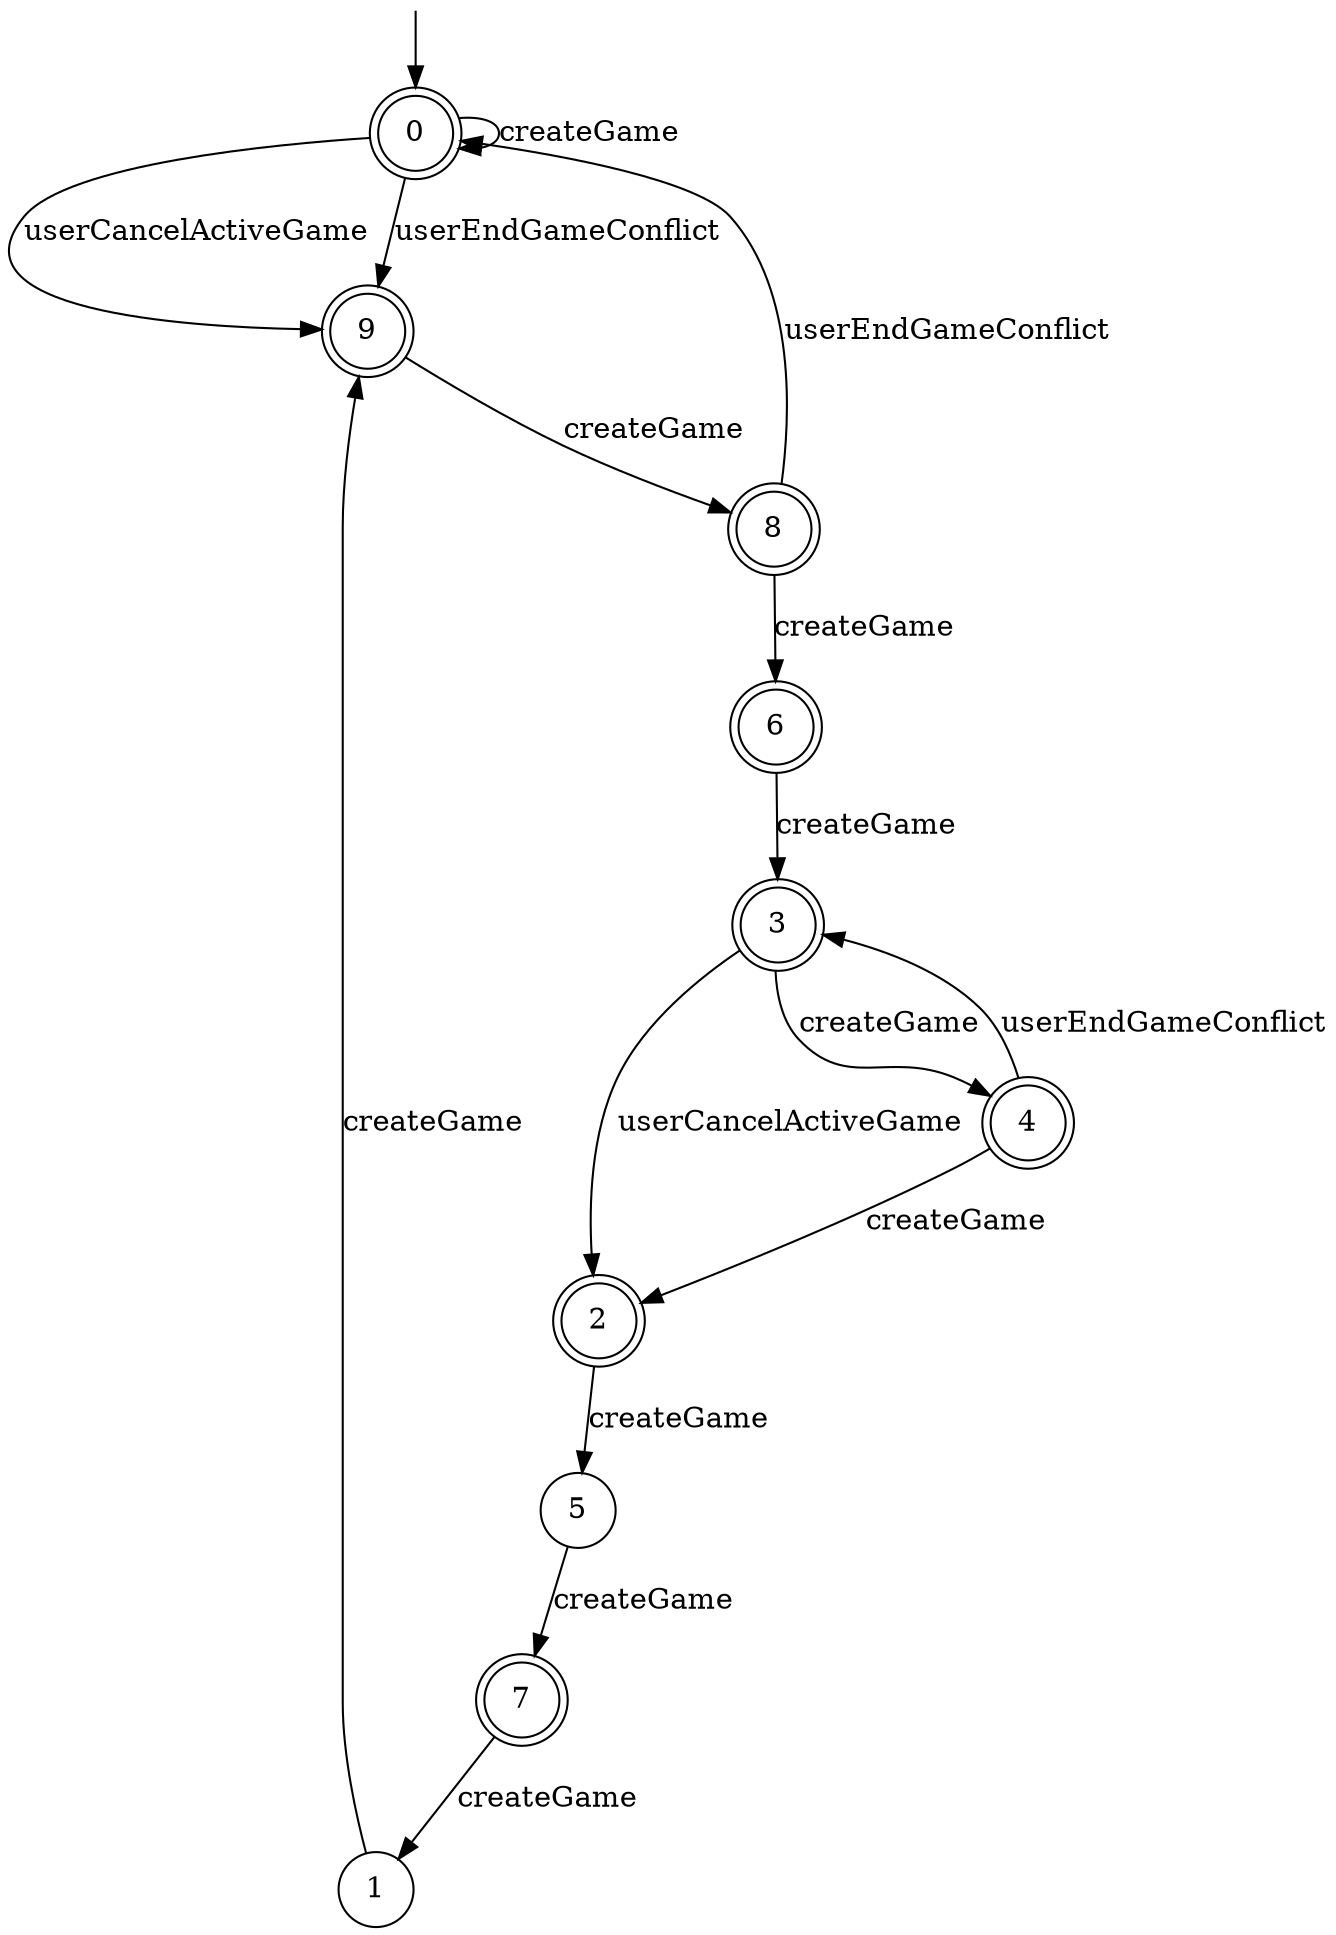 digraph g {

	s0 [shape="doublecircle" label="0"];
	s1 [shape="circle" label="1"];
	s2 [shape="doublecircle" label="2"];
	s3 [shape="doublecircle" label="3"];
	s4 [shape="doublecircle" label="4"];
	s5 [shape="circle" label="5"];
	s6 [shape="doublecircle" label="6"];
	s7 [shape="doublecircle" label="7"];
	s8 [shape="doublecircle" label="8"];
	s9 [shape="doublecircle" label="9"];
	s0 -> s0 [label="createGame"];
	s0 -> s9 [label="userCancelActiveGame"];
	s0 -> s9 [label="userEndGameConflict"];
	s1 -> s9 [label="createGame"];
	s2 -> s5 [label="createGame"];
	s3 -> s4 [label="createGame"];
	s3 -> s2 [label="userCancelActiveGame"];
	s4 -> s2 [label="createGame"];
	s4 -> s3 [label="userEndGameConflict"];
	s5 -> s7 [label="createGame"];
	s6 -> s3 [label="createGame"];
	s7 -> s1 [label="createGame"];
	s8 -> s6 [label="createGame"];
	s8 -> s0 [label="userEndGameConflict"];
	s9 -> s8 [label="createGame"];

__start0 [label="" shape="none" width="0" height="0"];
__start0 -> s0;

}
